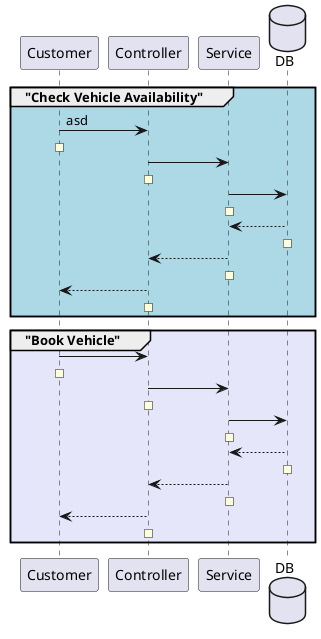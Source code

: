 @startuml

participant Customer
participant Controller
participant Service
database DB

group #LightBlue "Check Vehicle Availability"

Customer -> Controller: asd
rnote over Customer

end note

Controller -> Service
rnote over Controller

end note

Service -> DB
rnote over Service

end note

DB --> Service
rnote over DB

end note

Service --> Controller
rnote over Service

end note

Controller --> Customer
rnote over Controller

end note

end

group #Lavender "Book Vehicle"

Customer -> Controller
rnote over Customer

end note

Controller -> Service
rnote over Controller

end note

Service -> DB
rnote over Service

end note

DB --> Service
rnote over DB

end note

Service --> Controller
rnote over Service

end note

Controller --> Customer
rnote over Controller

end note
end

@enduml